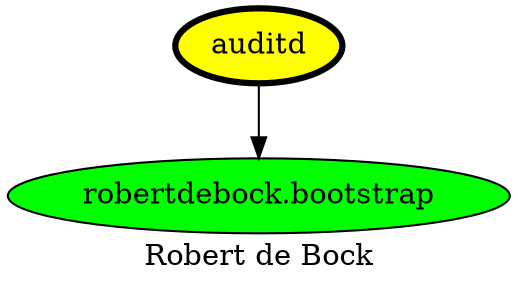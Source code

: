 digraph PhiloDilemma {
  label = "Robert de Bock" ;
  overlap=false
  {
    "auditd" [fillcolor=yellow style=filled penwidth=3]
    "robertdebock.bootstrap" [fillcolor=green style=filled]
  }
  "auditd" -> "robertdebock.bootstrap"
}

